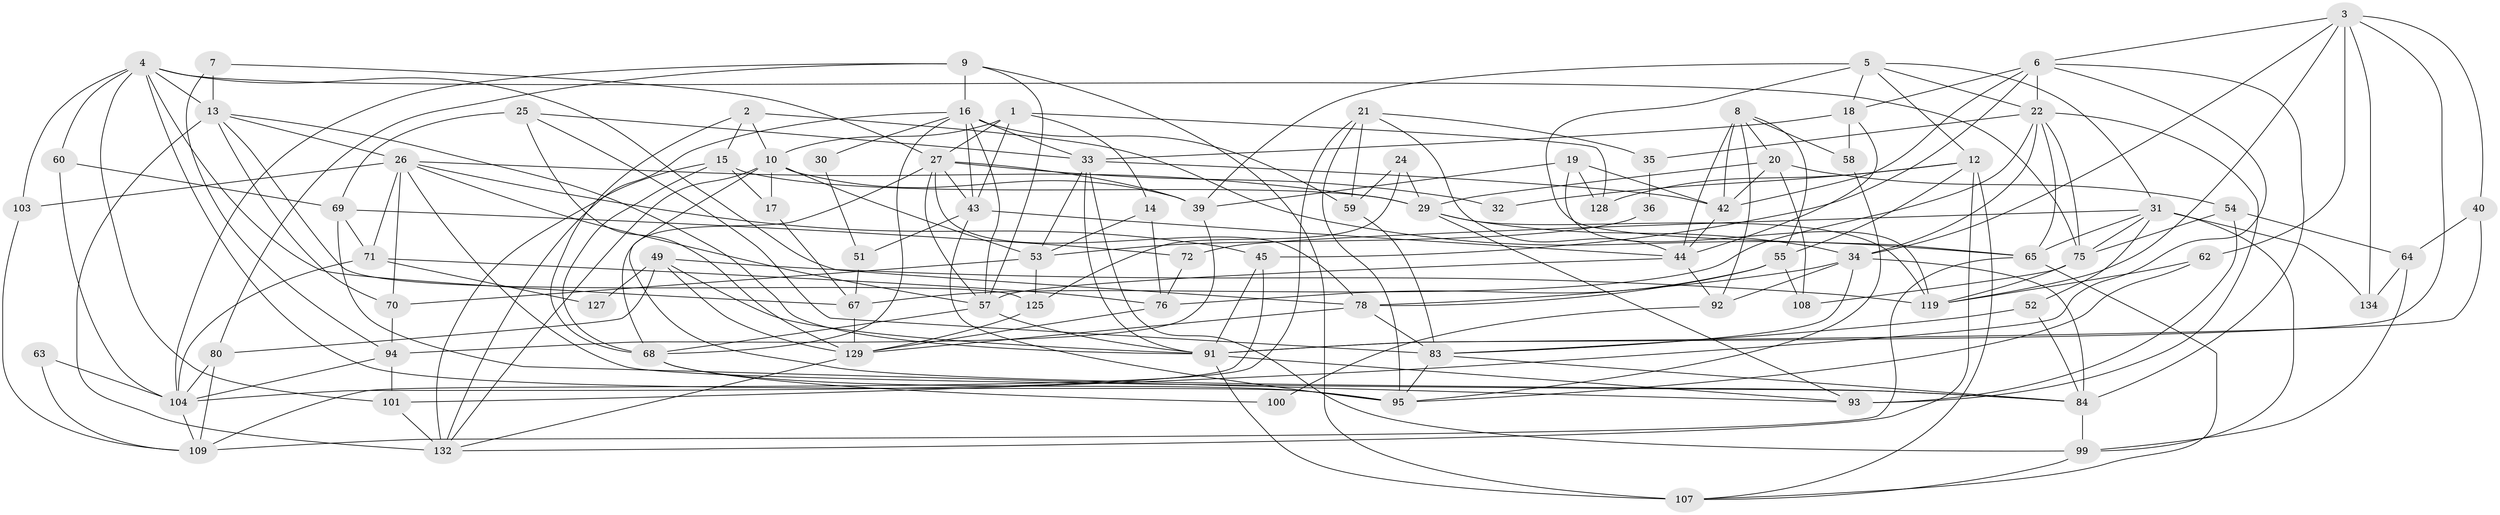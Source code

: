 // original degree distribution, {4: 0.2867647058823529, 3: 0.2647058823529412, 5: 0.18382352941176472, 6: 0.08088235294117647, 7: 0.022058823529411766, 2: 0.1323529411764706, 8: 0.029411764705882353}
// Generated by graph-tools (version 1.1) at 2025/41/03/06/25 10:41:54]
// undirected, 85 vertices, 214 edges
graph export_dot {
graph [start="1"]
  node [color=gray90,style=filled];
  1 [super="+87"];
  2 [super="+98"];
  3 [super="+123"];
  4 [super="+37"];
  5 [super="+11"];
  6 [super="+61"];
  7;
  8 [super="+38"];
  9 [super="+85"];
  10 [super="+23"];
  12 [super="+105"];
  13 [super="+74"];
  14;
  15 [super="+41"];
  16 [super="+50"];
  17;
  18;
  19;
  20 [super="+133"];
  21 [super="+28"];
  22 [super="+46"];
  24;
  25 [super="+116"];
  26 [super="+90"];
  27 [super="+66"];
  29 [super="+48"];
  30;
  31 [super="+131"];
  32;
  33 [super="+88"];
  34 [super="+47"];
  35;
  36;
  39 [super="+102"];
  40;
  42 [super="+135"];
  43 [super="+114"];
  44 [super="+77"];
  45 [super="+56"];
  49;
  51;
  52;
  53 [super="+111"];
  54;
  55 [super="+97"];
  57 [super="+96"];
  58;
  59;
  60;
  62;
  63;
  64;
  65 [super="+86"];
  67;
  68 [super="+81"];
  69 [super="+73"];
  70;
  71;
  72 [super="+113"];
  75 [super="+79"];
  76;
  78 [super="+82"];
  80 [super="+117"];
  83 [super="+115"];
  84 [super="+89"];
  91 [super="+106"];
  92 [super="+130"];
  93 [super="+110"];
  94 [super="+112"];
  95 [super="+120"];
  99;
  100;
  101 [super="+118"];
  103;
  104 [super="+121"];
  107 [super="+124"];
  108;
  109;
  119 [super="+122"];
  125 [super="+126"];
  127;
  128;
  129 [super="+136"];
  132;
  134;
  1 -- 10;
  1 -- 128;
  1 -- 27;
  1 -- 43;
  1 -- 14;
  2 -- 65;
  2 -- 15;
  2 -- 10;
  2 -- 68;
  3 -- 62;
  3 -- 6;
  3 -- 134;
  3 -- 40;
  3 -- 34;
  3 -- 91;
  3 -- 119;
  4 -- 60;
  4 -- 67;
  4 -- 101;
  4 -- 78;
  4 -- 103;
  4 -- 75;
  4 -- 13;
  4 -- 95;
  5 -- 12;
  5 -- 18;
  5 -- 65;
  5 -- 31;
  5 -- 22;
  5 -- 39;
  6 -- 18;
  6 -- 22;
  6 -- 42;
  6 -- 101;
  6 -- 84;
  6 -- 45;
  7 -- 13;
  7 -- 94;
  7 -- 27;
  8 -- 92 [weight=2];
  8 -- 58;
  8 -- 55;
  8 -- 20;
  8 -- 42;
  8 -- 44;
  9 -- 57;
  9 -- 104;
  9 -- 107 [weight=2];
  9 -- 16 [weight=2];
  9 -- 80;
  10 -- 132;
  10 -- 17;
  10 -- 84;
  10 -- 53;
  10 -- 39;
  12 -- 32;
  12 -- 107;
  12 -- 128;
  12 -- 132;
  12 -- 55;
  13 -- 132;
  13 -- 70;
  13 -- 125;
  13 -- 26;
  13 -- 91;
  14 -- 53;
  14 -- 76;
  15 -- 132 [weight=2];
  15 -- 17;
  15 -- 68;
  15 -- 29;
  16 -- 132;
  16 -- 59;
  16 -- 33;
  16 -- 43;
  16 -- 30;
  16 -- 57;
  16 -- 68;
  17 -- 67;
  18 -- 33;
  18 -- 44;
  18 -- 58;
  19 -- 39;
  19 -- 119;
  19 -- 128;
  19 -- 42;
  20 -- 54;
  20 -- 108;
  20 -- 29;
  20 -- 42;
  21 -- 59;
  21 -- 35;
  21 -- 109;
  21 -- 95;
  21 -- 44;
  22 -- 35;
  22 -- 93;
  22 -- 65;
  22 -- 67;
  22 -- 34;
  22 -- 75;
  24 -- 59;
  24 -- 29;
  24 -- 125;
  25 -- 83;
  25 -- 129;
  25 -- 69;
  25 -- 33;
  26 -- 71 [weight=2];
  26 -- 70;
  26 -- 84;
  26 -- 103;
  26 -- 45;
  26 -- 29;
  26 -- 57;
  27 -- 32;
  27 -- 57;
  27 -- 68;
  27 -- 43;
  27 -- 78;
  27 -- 39;
  29 -- 93;
  29 -- 34;
  29 -- 119;
  30 -- 51;
  31 -- 52;
  31 -- 99;
  31 -- 72;
  31 -- 65;
  31 -- 134;
  31 -- 75;
  33 -- 53;
  33 -- 99;
  33 -- 91;
  33 -- 42;
  34 -- 78;
  34 -- 92;
  34 -- 83;
  34 -- 84;
  35 -- 36;
  36 -- 53;
  39 -- 94;
  40 -- 64;
  40 -- 91;
  42 -- 44;
  43 -- 51;
  43 -- 95;
  43 -- 44;
  44 -- 57;
  44 -- 92;
  45 -- 104;
  45 -- 91;
  49 -- 129;
  49 -- 127;
  49 -- 80;
  49 -- 91;
  49 -- 119;
  51 -- 67;
  52 -- 83;
  52 -- 84;
  53 -- 70;
  53 -- 125 [weight=2];
  54 -- 64;
  54 -- 93;
  54 -- 75;
  55 -- 76;
  55 -- 108;
  55 -- 78;
  57 -- 91;
  57 -- 68;
  58 -- 95;
  59 -- 83;
  60 -- 104;
  60 -- 69;
  62 -- 95;
  62 -- 119;
  63 -- 109;
  63 -- 104;
  64 -- 134;
  64 -- 99;
  65 -- 109;
  65 -- 107;
  67 -- 129;
  68 -- 95;
  68 -- 100;
  69 -- 71;
  69 -- 72;
  69 -- 93;
  70 -- 94;
  71 -- 104;
  71 -- 76;
  71 -- 127;
  72 -- 76;
  75 -- 108;
  75 -- 119;
  76 -- 129;
  78 -- 83;
  78 -- 129;
  80 -- 109;
  80 -- 104;
  83 -- 84;
  83 -- 95;
  84 -- 99;
  91 -- 107;
  91 -- 93;
  92 -- 100;
  94 -- 104;
  94 -- 101;
  99 -- 107;
  101 -- 132;
  103 -- 109;
  104 -- 109;
  125 -- 129;
  129 -- 132;
}
